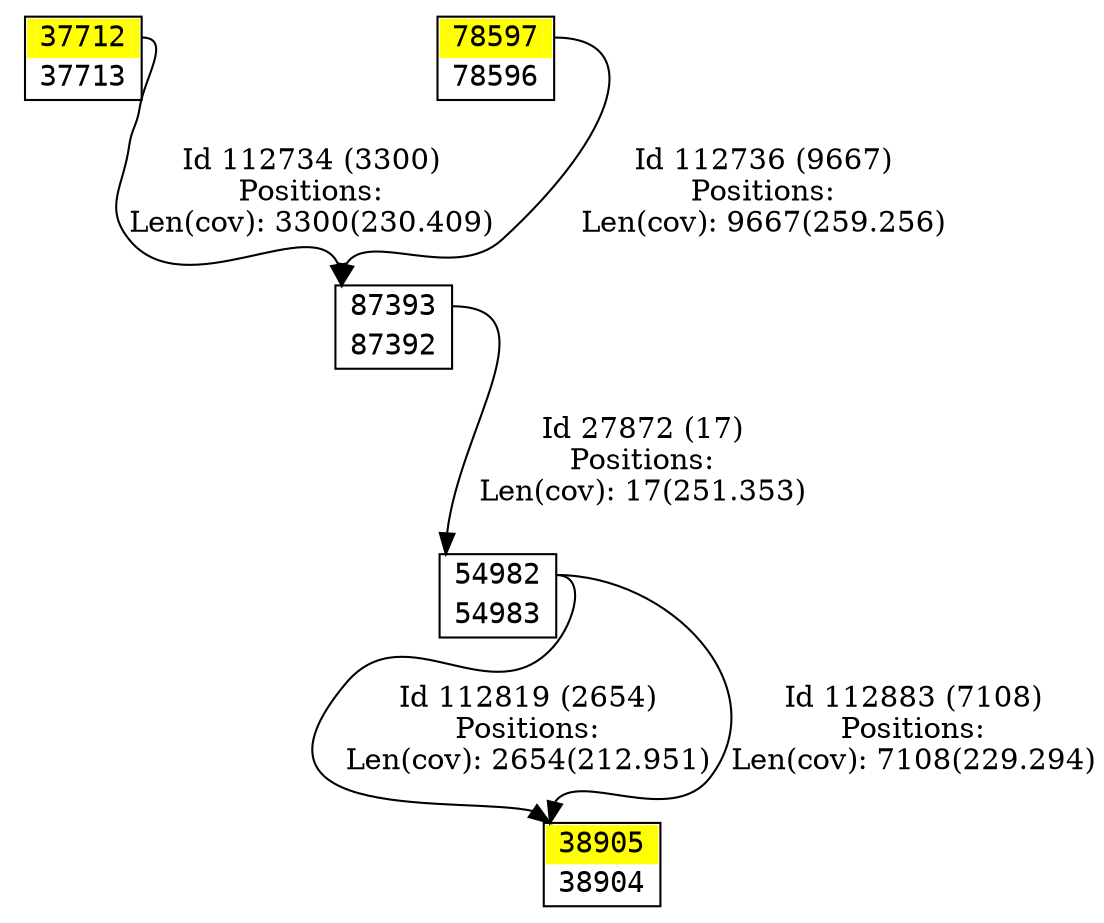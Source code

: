 digraph graph_picture {
node[fontname=<Courier> ,penwidth=<1.8> ,shape=<plaintext> ]
vertex_37712_37713[label=<<TABLE BORDER="1" CELLSPACING="0" >
<TR><TD BORDER="0" PORT = "port_37712_in" color="yellow" bgcolor="yellow" ></TD><TD BORDER="0" color="yellow" bgcolor="yellow" >37712</TD><TD BORDER="0" PORT = "port_37712_out" color="yellow" bgcolor="yellow" ></TD></TR>
<TR><TD BORDER="0" PORT = "port_37713_out" color="white" bgcolor="white" ></TD><TD BORDER="0" color="white" bgcolor="white" >37713</TD><TD BORDER="0" PORT = "port_37713_in" color="white" bgcolor="white" ></TD></TR>
</TABLE>> ,color=<black> ,URL=</vertex/37712.svg> ]
vertex_38904_38905[label=<<TABLE BORDER="1" CELLSPACING="0" >
<TR><TD BORDER="0" PORT = "port_38905_in" color="yellow" bgcolor="yellow" ></TD><TD BORDER="0" color="yellow" bgcolor="yellow" >38905</TD><TD BORDER="0" PORT = "port_38905_out" color="yellow" bgcolor="yellow" ></TD></TR>
<TR><TD BORDER="0" PORT = "port_38904_out" color="white" bgcolor="white" ></TD><TD BORDER="0" color="white" bgcolor="white" >38904</TD><TD BORDER="0" PORT = "port_38904_in" color="white" bgcolor="white" ></TD></TR>
</TABLE>> ,color=<black> ,URL=</vertex/38905.svg> ]
vertex_54982_54983[label=<<TABLE BORDER="1" CELLSPACING="0" >
<TR><TD BORDER="0" PORT = "port_54982_in" color="white" bgcolor="white" ></TD><TD BORDER="0" color="white" bgcolor="white" >54982</TD><TD BORDER="0" PORT = "port_54982_out" color="white" bgcolor="white" ></TD></TR>
<TR><TD BORDER="0" PORT = "port_54983_out" color="white" bgcolor="white" ></TD><TD BORDER="0" color="white" bgcolor="white" >54983</TD><TD BORDER="0" PORT = "port_54983_in" color="white" bgcolor="white" ></TD></TR>
</TABLE>> ,color=<black> ,URL=</vertex/54982.svg> ]
vertex_78596_78597[label=<<TABLE BORDER="1" CELLSPACING="0" >
<TR><TD BORDER="0" PORT = "port_78597_in" color="yellow" bgcolor="yellow" ></TD><TD BORDER="0" color="yellow" bgcolor="yellow" >78597</TD><TD BORDER="0" PORT = "port_78597_out" color="yellow" bgcolor="yellow" ></TD></TR>
<TR><TD BORDER="0" PORT = "port_78596_out" color="white" bgcolor="white" ></TD><TD BORDER="0" color="white" bgcolor="white" >78596</TD><TD BORDER="0" PORT = "port_78596_in" color="white" bgcolor="white" ></TD></TR>
</TABLE>> ,color=<black> ,URL=</vertex/78597.svg> ]
vertex_87392_87393[label=<<TABLE BORDER="1" CELLSPACING="0" >
<TR><TD BORDER="0" PORT = "port_87393_in" color="white" bgcolor="white" ></TD><TD BORDER="0" color="white" bgcolor="white" >87393</TD><TD BORDER="0" PORT = "port_87393_out" color="white" bgcolor="white" ></TD></TR>
<TR><TD BORDER="0" PORT = "port_87392_out" color="white" bgcolor="white" ></TD><TD BORDER="0" color="white" bgcolor="white" >87392</TD><TD BORDER="0" PORT = "port_87392_in" color="white" bgcolor="white" ></TD></TR>
</TABLE>> ,color=<black> ,URL=</vertex/87393.svg> ]
vertex_87392_87393:port_87393_out->vertex_54982_54983:port_54982_in[label="Id 27872 (17)\nPositions:\nLen(cov): 17(251.353)" ,color=<black> ]
vertex_37712_37713:port_37712_out->vertex_87392_87393:port_87393_in[label="Id 112734 (3300)\nPositions:\nLen(cov): 3300(230.409)" ,color=<black> ]
vertex_78596_78597:port_78597_out->vertex_87392_87393:port_87393_in[label="Id 112736 (9667)\nPositions:\nLen(cov): 9667(259.256)" ,color=<black> ]
vertex_54982_54983:port_54982_out->vertex_38904_38905:port_38905_in[label="Id 112819 (2654)\nPositions:\nLen(cov): 2654(212.951)" ,color=<black> ]
vertex_54982_54983:port_54982_out->vertex_38904_38905:port_38905_in[label="Id 112883 (7108)\nPositions:\nLen(cov): 7108(229.294)" ,color=<black> ]
}
